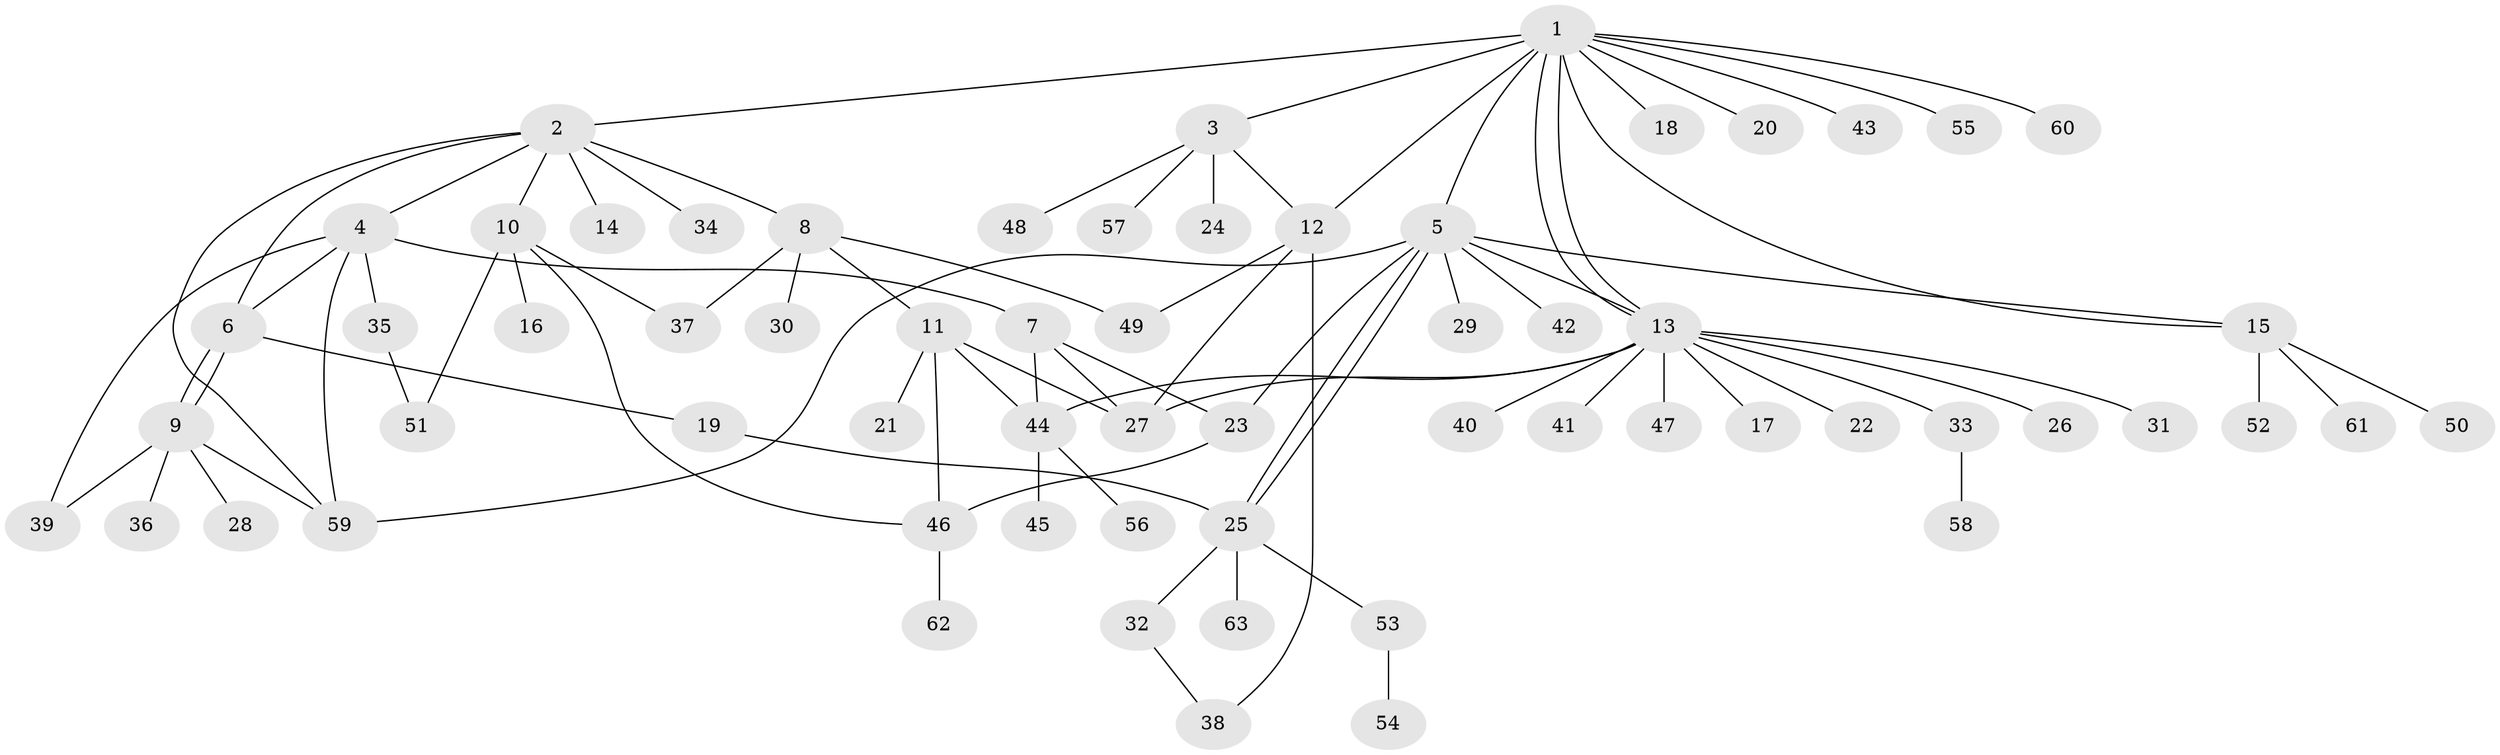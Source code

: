 // Generated by graph-tools (version 1.1) at 2025/11/02/27/25 16:11:13]
// undirected, 63 vertices, 86 edges
graph export_dot {
graph [start="1"]
  node [color=gray90,style=filled];
  1;
  2;
  3;
  4;
  5;
  6;
  7;
  8;
  9;
  10;
  11;
  12;
  13;
  14;
  15;
  16;
  17;
  18;
  19;
  20;
  21;
  22;
  23;
  24;
  25;
  26;
  27;
  28;
  29;
  30;
  31;
  32;
  33;
  34;
  35;
  36;
  37;
  38;
  39;
  40;
  41;
  42;
  43;
  44;
  45;
  46;
  47;
  48;
  49;
  50;
  51;
  52;
  53;
  54;
  55;
  56;
  57;
  58;
  59;
  60;
  61;
  62;
  63;
  1 -- 2;
  1 -- 3;
  1 -- 5;
  1 -- 12;
  1 -- 13;
  1 -- 13;
  1 -- 15;
  1 -- 18;
  1 -- 20;
  1 -- 43;
  1 -- 55;
  1 -- 60;
  2 -- 4;
  2 -- 6;
  2 -- 8;
  2 -- 10;
  2 -- 14;
  2 -- 34;
  2 -- 59;
  3 -- 12;
  3 -- 24;
  3 -- 48;
  3 -- 57;
  4 -- 6;
  4 -- 7;
  4 -- 35;
  4 -- 39;
  4 -- 59;
  5 -- 13;
  5 -- 15;
  5 -- 23;
  5 -- 25;
  5 -- 25;
  5 -- 29;
  5 -- 42;
  5 -- 59;
  6 -- 9;
  6 -- 9;
  6 -- 19;
  7 -- 23;
  7 -- 27;
  7 -- 44;
  8 -- 11;
  8 -- 30;
  8 -- 37;
  8 -- 49;
  9 -- 28;
  9 -- 36;
  9 -- 39;
  9 -- 59;
  10 -- 16;
  10 -- 37;
  10 -- 46;
  10 -- 51;
  11 -- 21;
  11 -- 27;
  11 -- 44;
  11 -- 46;
  12 -- 27;
  12 -- 38;
  12 -- 49;
  13 -- 17;
  13 -- 22;
  13 -- 26;
  13 -- 27;
  13 -- 31;
  13 -- 33;
  13 -- 40;
  13 -- 41;
  13 -- 44;
  13 -- 47;
  15 -- 50;
  15 -- 52;
  15 -- 61;
  19 -- 25;
  23 -- 46;
  25 -- 32;
  25 -- 53;
  25 -- 63;
  32 -- 38;
  33 -- 58;
  35 -- 51;
  44 -- 45;
  44 -- 56;
  46 -- 62;
  53 -- 54;
}
